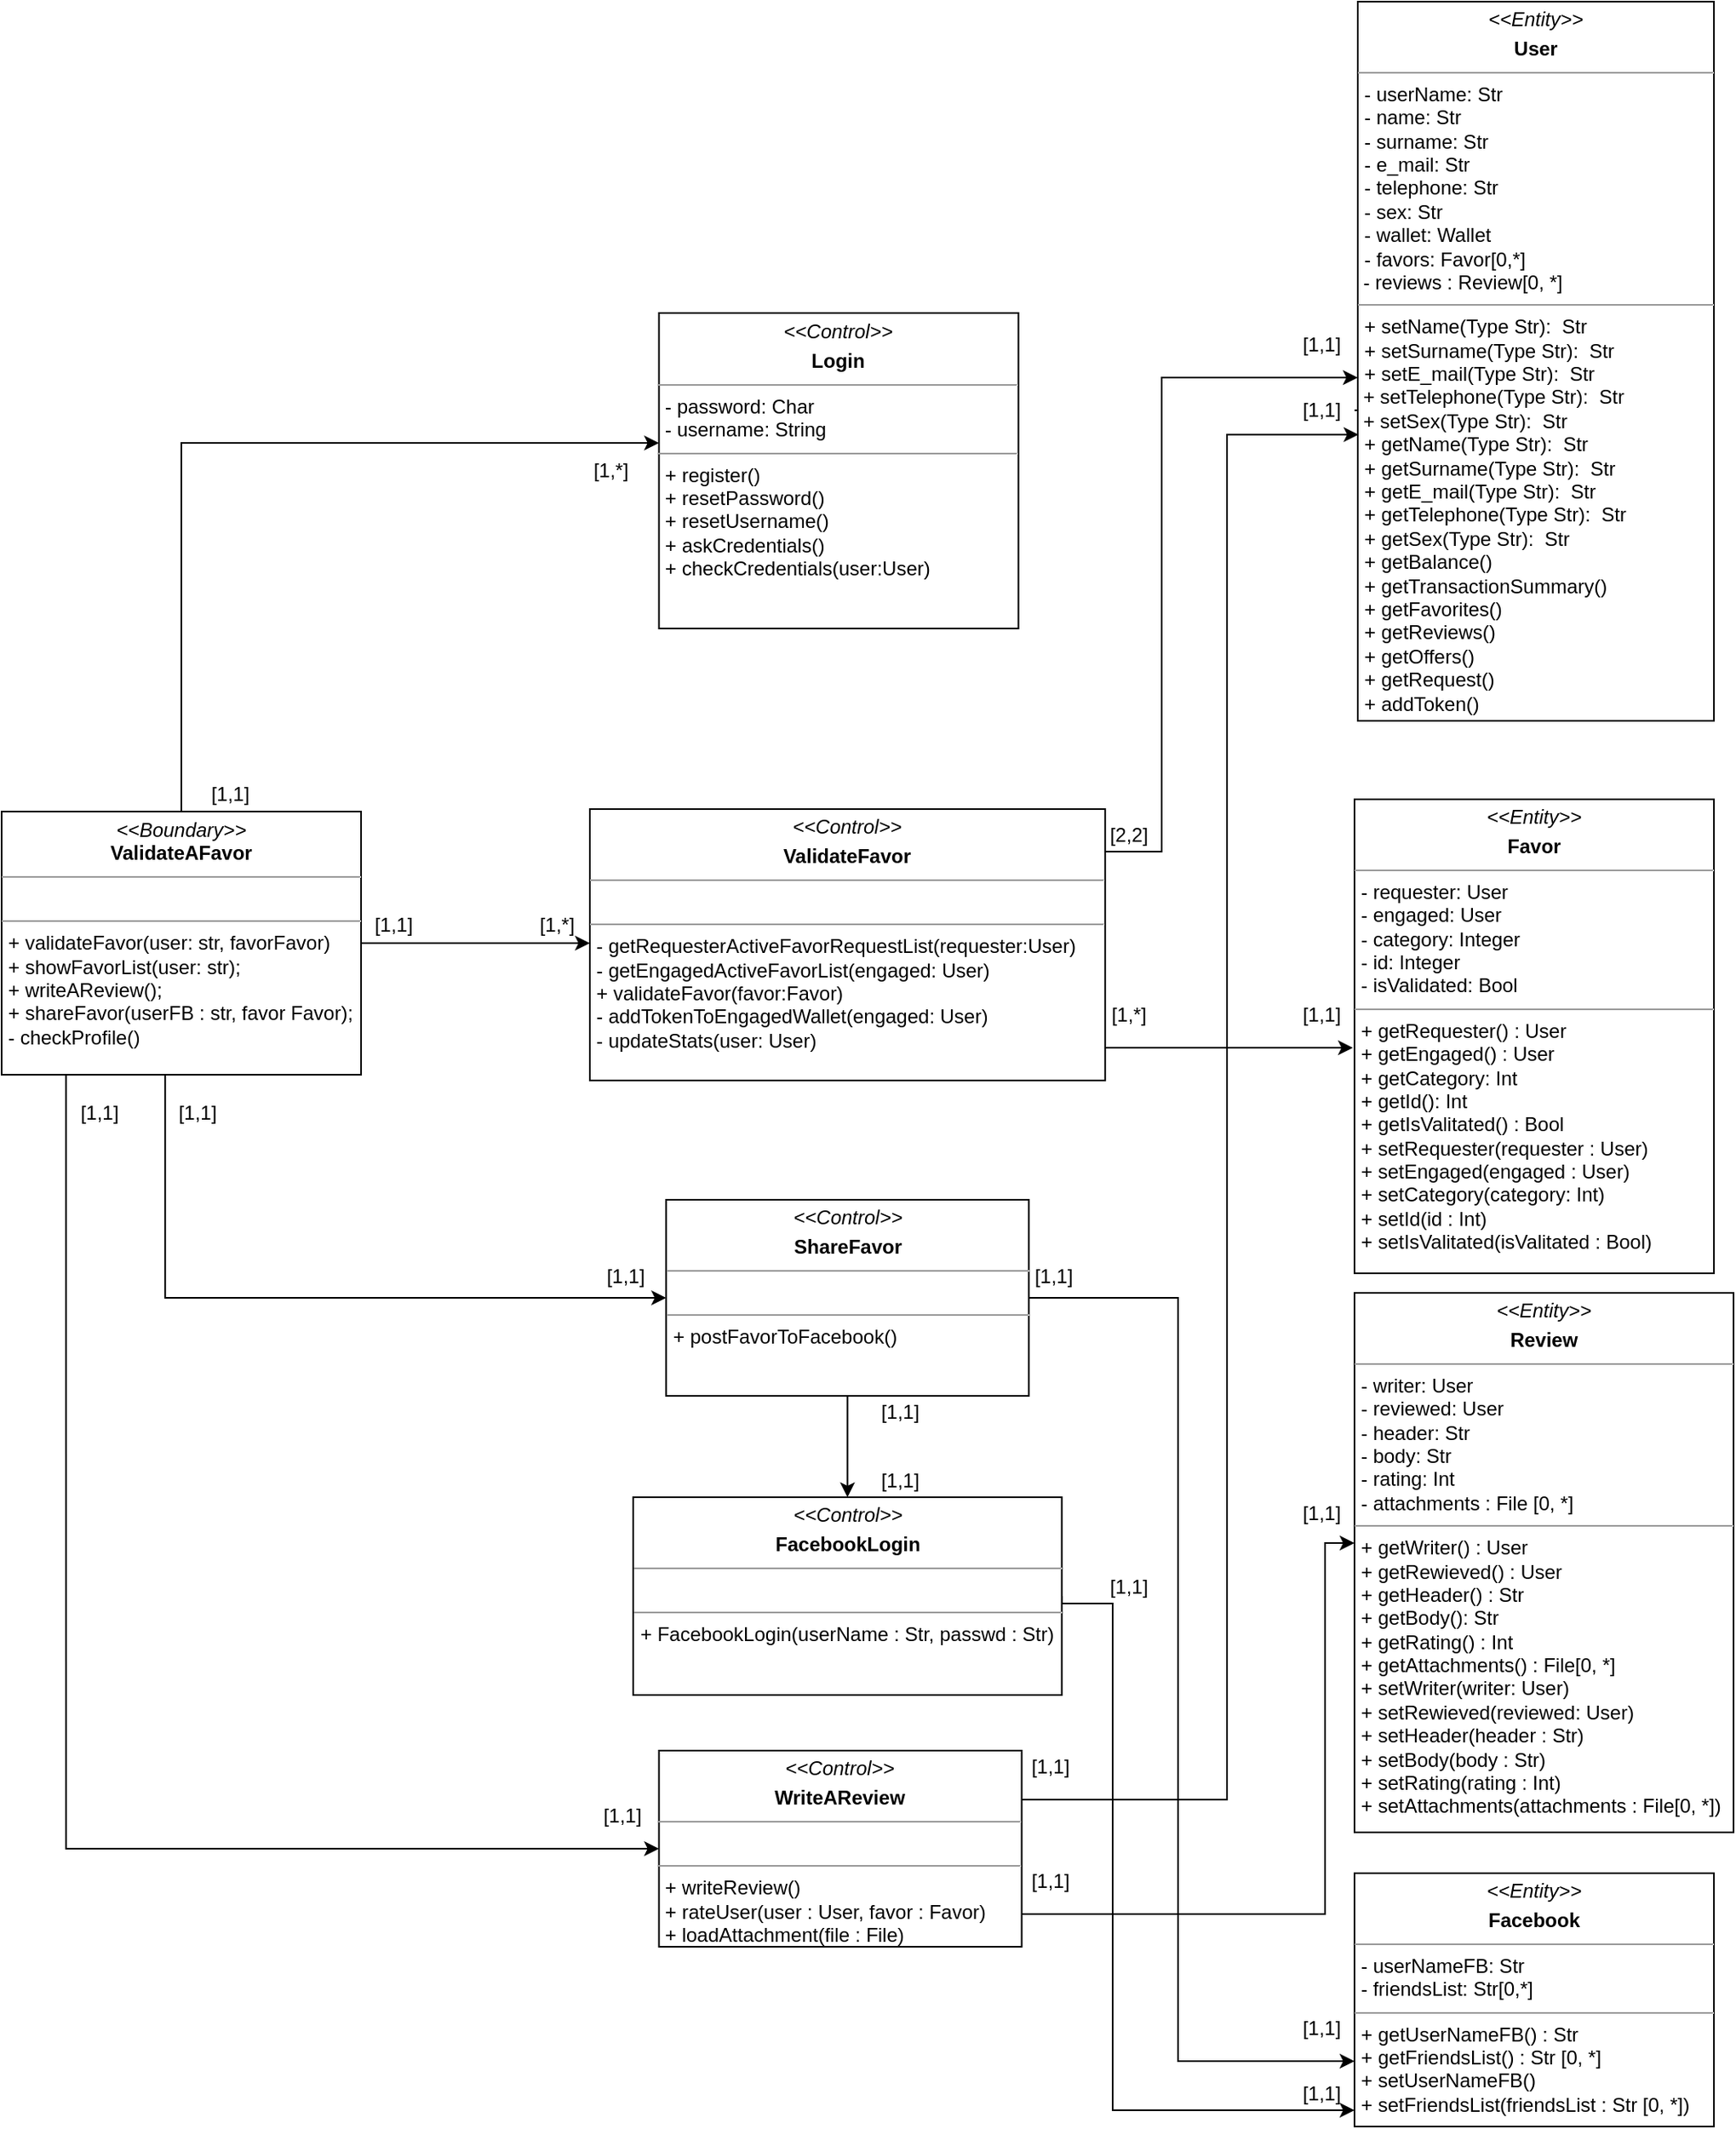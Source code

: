<mxfile version="12.4.2" type="device" pages="1"><diagram id="qOdQ09lyy46QEVxVKBrE" name="Pagina-1"><mxGraphModel dx="3316" dy="815" grid="1" gridSize="10" guides="1" tooltips="1" connect="1" arrows="1" fold="1" page="1" pageScale="1" pageWidth="827" pageHeight="1169" math="0" shadow="0"><root><mxCell id="0"/><mxCell id="1" parent="0"/><mxCell id="3Es-tPfxVcg_JCbN41CE-3" style="edgeStyle=orthogonalEdgeStyle;rounded=0;orthogonalLoop=1;jettySize=auto;html=1;exitX=0.5;exitY=0;exitDx=0;exitDy=0;" edge="1" parent="1" source="OMwgs1A18teNbBIiJGhK-9" target="OMwgs1A18teNbBIiJGhK-12"><mxGeometry relative="1" as="geometry"><Array as="points"><mxPoint x="-1070" y="1390"/></Array></mxGeometry></mxCell><mxCell id="3Es-tPfxVcg_JCbN41CE-9" style="edgeStyle=orthogonalEdgeStyle;rounded=0;orthogonalLoop=1;jettySize=auto;html=1;" edge="1" parent="1" source="OMwgs1A18teNbBIiJGhK-9" target="3Es-tPfxVcg_JCbN41CE-8"><mxGeometry relative="1" as="geometry"><Array as="points"><mxPoint x="-990" y="1707"/><mxPoint x="-990" y="1707"/></Array></mxGeometry></mxCell><mxCell id="OMwgs1A18teNbBIiJGhK-9" value="&lt;p style=&quot;margin: 0px ; margin-top: 4px ; text-align: center&quot;&gt;&lt;i&gt;&amp;lt;&amp;lt;Boundary&amp;gt;&amp;gt;&lt;/i&gt;&lt;br&gt;&lt;b&gt;ValidateAFavor&lt;/b&gt;&lt;/p&gt;&lt;hr size=&quot;1&quot;&gt;&lt;p style=&quot;margin: 0px 0px 0px 4px&quot;&gt;&lt;/p&gt;&lt;font style=&quot;font-size: 11px&quot;&gt;&lt;br&gt;&lt;hr size=&quot;1&quot; style=&quot;font-size: 12px&quot;&gt;&lt;p style=&quot;font-size: 12px ; margin: 0px 0px 0px 4px&quot;&gt;+ validateFavor(user: str, favorFavor)&lt;br&gt;&lt;/p&gt;&lt;p style=&quot;font-size: 12px ; margin: 0px 0px 0px 4px&quot;&gt;+ showFavorList(user: str&lt;span&gt;);&lt;/span&gt;&lt;/p&gt;&lt;p style=&quot;font-size: 12px ; margin: 0px 0px 0px 4px&quot;&gt;&lt;span&gt;+ writeAReview();&lt;/span&gt;&lt;/p&gt;&lt;p style=&quot;font-size: 12px ; margin: 0px 0px 0px 4px&quot;&gt;&lt;span&gt;+ shareFavor(userFB : str, favor Favor);&lt;/span&gt;&lt;/p&gt;&lt;p style=&quot;font-size: 12px ; margin: 0px 0px 0px 4px&quot;&gt;- checkProfile()&lt;/p&gt;&lt;p style=&quot;font-size: 12px ; margin: 0px 0px 0px 4px&quot;&gt;&lt;br&gt;&lt;/p&gt;&lt;/font&gt;" style="verticalAlign=top;align=left;overflow=fill;fontSize=12;fontFamily=Helvetica;html=1;rounded=0;shadow=0;comic=0;labelBackgroundColor=none;strokeWidth=1" parent="1" vertex="1"><mxGeometry x="-1180" y="1615.5" width="220" height="161" as="geometry"/></mxCell><mxCell id="3Es-tPfxVcg_JCbN41CE-23" style="edgeStyle=orthogonalEdgeStyle;rounded=0;orthogonalLoop=1;jettySize=auto;html=1;" edge="1" parent="1" source="OMwgs1A18teNbBIiJGhK-10" target="OMwgs1A18teNbBIiJGhK-11"><mxGeometry relative="1" as="geometry"><Array as="points"><mxPoint x="-662" y="2030"/><mxPoint x="-662" y="2030"/></Array></mxGeometry></mxCell><mxCell id="3Es-tPfxVcg_JCbN41CE-25" style="edgeStyle=orthogonalEdgeStyle;rounded=0;orthogonalLoop=1;jettySize=auto;html=1;" edge="1" parent="1" source="OMwgs1A18teNbBIiJGhK-10" target="OMwgs1A18teNbBIiJGhK-16"><mxGeometry relative="1" as="geometry"><Array as="points"><mxPoint x="-460" y="1913"/><mxPoint x="-460" y="2380"/></Array></mxGeometry></mxCell><mxCell id="OMwgs1A18teNbBIiJGhK-10" value="&lt;p style=&quot;margin: 0px ; margin-top: 4px ; text-align: center&quot;&gt;&lt;font style=&quot;font-size: 12px&quot;&gt;&lt;i&gt;&amp;lt;&amp;lt;Control&amp;gt;&amp;gt;&lt;/i&gt;&lt;br&gt;&lt;/font&gt;&lt;/p&gt;&lt;p style=&quot;margin: 0px ; margin-top: 4px ; text-align: center&quot;&gt;&lt;b&gt;ShareFavor&lt;/b&gt;&lt;/p&gt;&lt;hr size=&quot;1&quot;&gt;&lt;p style=&quot;margin: 0px 0px 0px 4px&quot;&gt;&lt;br&gt;&lt;/p&gt;&lt;hr size=&quot;1&quot;&gt;&lt;p style=&quot;margin: 0px 0px 0px 4px&quot;&gt;&lt;span&gt;+ postFavorToFacebook()&lt;/span&gt;&lt;br&gt;&lt;/p&gt;" style="verticalAlign=top;align=left;overflow=fill;fontSize=12;fontFamily=Helvetica;html=1;rounded=0;shadow=0;comic=0;labelBackgroundColor=none;strokeWidth=1" parent="1" vertex="1"><mxGeometry x="-773.31" y="1853" width="222" height="120" as="geometry"/></mxCell><mxCell id="3Es-tPfxVcg_JCbN41CE-26" style="edgeStyle=orthogonalEdgeStyle;rounded=0;orthogonalLoop=1;jettySize=auto;html=1;exitX=1;exitY=0.5;exitDx=0;exitDy=0;" edge="1" parent="1" source="OMwgs1A18teNbBIiJGhK-11" target="OMwgs1A18teNbBIiJGhK-16"><mxGeometry relative="1" as="geometry"><mxPoint x="-351" y="2340" as="targetPoint"/><Array as="points"><mxPoint x="-500" y="2100"/><mxPoint x="-500" y="2410"/></Array></mxGeometry></mxCell><mxCell id="OMwgs1A18teNbBIiJGhK-11" value="&lt;p style=&quot;margin: 0px ; margin-top: 4px ; text-align: center&quot;&gt;&lt;font style=&quot;font-size: 12px&quot;&gt;&lt;i&gt;&amp;lt;&amp;lt;Control&amp;gt;&amp;gt;&lt;/i&gt;&lt;br&gt;&lt;/font&gt;&lt;/p&gt;&lt;p style=&quot;margin: 0px ; margin-top: 4px ; text-align: center&quot;&gt;&lt;b&gt;FacebookLogin&lt;/b&gt;&lt;/p&gt;&lt;hr size=&quot;1&quot;&gt;&lt;p style=&quot;margin: 0px 0px 0px 4px&quot;&gt;&lt;font style=&quot;font-size: 12px&quot;&gt;&lt;br&gt;&lt;/font&gt;&lt;/p&gt;&lt;hr size=&quot;1&quot;&gt;&lt;p style=&quot;margin: 0px 0px 0px 4px&quot;&gt;+ FacebookLogin(userName : Str, passwd : Str)&lt;br&gt;&lt;/p&gt;" style="verticalAlign=top;align=left;overflow=fill;fontSize=12;fontFamily=Helvetica;html=1;rounded=0;shadow=0;comic=0;labelBackgroundColor=none;strokeWidth=1" parent="1" vertex="1"><mxGeometry x="-793.46" y="2035" width="262.31" height="121" as="geometry"/></mxCell><mxCell id="OMwgs1A18teNbBIiJGhK-12" value="&lt;p style=&quot;margin: 0px ; margin-top: 4px ; text-align: center&quot;&gt;&lt;font style=&quot;font-size: 12px&quot;&gt;&lt;i&gt;&amp;lt;&amp;lt;Control&amp;gt;&amp;gt;&lt;/i&gt;&lt;br&gt;&lt;/font&gt;&lt;/p&gt;&lt;p style=&quot;margin: 0px ; margin-top: 4px ; text-align: center&quot;&gt;&lt;b&gt;Login&lt;/b&gt;&lt;/p&gt;&lt;hr size=&quot;1&quot;&gt;&lt;p style=&quot;margin: 0px 0px 0px 4px&quot;&gt;&lt;font style=&quot;font-size: 12px&quot;&gt;- password: Char&lt;br&gt;&lt;/font&gt;&lt;/p&gt;&lt;p style=&quot;margin: 0px 0px 0px 4px&quot;&gt;&lt;font style=&quot;font-size: 12px&quot;&gt;- username: String&lt;/font&gt;&lt;/p&gt;&lt;hr size=&quot;1&quot;&gt;&lt;p style=&quot;margin: 0px 0px 0px 4px&quot;&gt;+ register()&lt;br&gt;&lt;/p&gt;&lt;p style=&quot;margin: 0px 0px 0px 4px&quot;&gt;+ resetPassword()&lt;br&gt;&lt;/p&gt;&lt;p style=&quot;margin: 0px 0px 0px 4px&quot;&gt;+ resetUsername()&lt;/p&gt;&lt;p style=&quot;margin: 0px 0px 0px 4px&quot;&gt;+ askCredentials()&lt;/p&gt;&lt;p style=&quot;margin: 0px 0px 0px 4px&quot;&gt;+ checkCredentials(user:User)&lt;/p&gt;" style="verticalAlign=top;align=left;overflow=fill;fontSize=12;fontFamily=Helvetica;html=1;rounded=0;shadow=0;comic=0;labelBackgroundColor=none;strokeWidth=1" parent="1" vertex="1"><mxGeometry x="-777.69" y="1310.5" width="220" height="193" as="geometry"/></mxCell><mxCell id="3Es-tPfxVcg_JCbN41CE-47" style="edgeStyle=orthogonalEdgeStyle;rounded=0;orthogonalLoop=1;jettySize=auto;html=1;entryX=0.005;entryY=0.607;entryDx=0;entryDy=0;entryPerimeter=0;" edge="1" parent="1" source="3Es-tPfxVcg_JCbN41CE-49" target="OMwgs1A18teNbBIiJGhK-15"><mxGeometry relative="1" as="geometry"/></mxCell><mxCell id="3Es-tPfxVcg_JCbN41CE-52" style="edgeStyle=orthogonalEdgeStyle;rounded=0;orthogonalLoop=1;jettySize=auto;html=1;" edge="1" parent="1" source="OMwgs1A18teNbBIiJGhK-14" target="3Es-tPfxVcg_JCbN41CE-51"><mxGeometry relative="1" as="geometry"><Array as="points"><mxPoint x="-370" y="2290"/><mxPoint x="-370" y="2063"/></Array></mxGeometry></mxCell><mxCell id="OMwgs1A18teNbBIiJGhK-14" value="&lt;p style=&quot;margin: 0px ; margin-top: 4px ; text-align: center&quot;&gt;&lt;font style=&quot;font-size: 12px&quot;&gt;&lt;i&gt;&amp;lt;&amp;lt;Control&amp;gt;&amp;gt;&lt;/i&gt;&lt;br&gt;&lt;/font&gt;&lt;/p&gt;&lt;p style=&quot;margin: 0px ; margin-top: 4px ; text-align: center&quot;&gt;&lt;b&gt;WriteAReview&lt;/b&gt;&lt;/p&gt;&lt;hr size=&quot;1&quot;&gt;&lt;p style=&quot;margin: 0px 0px 0px 4px&quot;&gt;&lt;br&gt;&lt;/p&gt;&lt;hr size=&quot;1&quot;&gt;&lt;p style=&quot;margin: 0px 0px 0px 4px&quot;&gt;+ writeReview()&lt;/p&gt;&lt;p style=&quot;margin: 0px 0px 0px 4px&quot;&gt;+ rateUser(user : User, favor : Favor)&lt;/p&gt;&lt;p style=&quot;margin: 0px 0px 0px 4px&quot;&gt;+ loadAttachment(file : File)&lt;/p&gt;" style="verticalAlign=top;align=left;overflow=fill;fontSize=12;fontFamily=Helvetica;html=1;rounded=0;shadow=0;comic=0;labelBackgroundColor=none;strokeWidth=1" parent="1" vertex="1"><mxGeometry x="-777.69" y="2190" width="222" height="120" as="geometry"/></mxCell><mxCell id="OMwgs1A18teNbBIiJGhK-15" value="&lt;p style=&quot;margin: 0px ; margin-top: 4px ; text-align: center&quot;&gt;&lt;i&gt;&amp;lt;&amp;lt;Entity&amp;gt;&amp;gt;&lt;/i&gt;&lt;br&gt;&lt;/p&gt;&lt;p style=&quot;margin: 0px ; margin-top: 4px ; text-align: center&quot;&gt;&lt;b&gt;User&lt;/b&gt;&lt;/p&gt;&lt;hr size=&quot;1&quot;&gt;&lt;p style=&quot;margin: 0px 0px 0px 4px&quot;&gt;&lt;font style=&quot;font-size: 12px&quot;&gt;- userName: Str&lt;/font&gt;&lt;/p&gt;&lt;p style=&quot;margin: 0px 0px 0px 4px&quot;&gt;&lt;font style=&quot;font-size: 12px&quot;&gt;- name: Str&lt;br&gt;&lt;/font&gt;&lt;/p&gt;&lt;p style=&quot;margin: 0px 0px 0px 4px&quot;&gt;&lt;font style=&quot;font-size: 12px&quot;&gt;- surname: Str&lt;br&gt;&lt;/font&gt;&lt;/p&gt;&lt;p style=&quot;margin: 0px 0px 0px 4px&quot;&gt;&lt;font style=&quot;font-size: 12px&quot;&gt;- e_mail: Str&lt;br&gt;&lt;/font&gt;&lt;/p&gt;&lt;p style=&quot;margin: 0px 0px 0px 4px&quot;&gt;&lt;font style=&quot;font-size: 12px&quot;&gt;- telephone: Str&amp;nbsp;&lt;br&gt;&lt;/font&gt;&lt;/p&gt;&lt;p style=&quot;margin: 0px 0px 0px 4px&quot;&gt;&lt;font style=&quot;font-size: 12px&quot;&gt;- sex: Str&lt;/font&gt;&lt;/p&gt;&lt;p style=&quot;margin: 0px 0px 0px 4px&quot;&gt;&lt;font style=&quot;font-size: 12px&quot;&gt;- wallet: Wallet&amp;nbsp;&lt;br&gt;&lt;/font&gt;&lt;/p&gt;&lt;p style=&quot;margin: 0px 0px 0px 4px&quot;&gt;&lt;font style=&quot;font-size: 12px&quot;&gt;- favors: Favor[0,*]&lt;/font&gt;&lt;/p&gt;&amp;nbsp;- reviews : Review[0, *]&lt;br&gt;&lt;hr size=&quot;1&quot;&gt;&lt;p style=&quot;margin: 0px 0px 0px 4px&quot;&gt;+ setName(Type Str):&amp;nbsp; Str&lt;/p&gt;&lt;p style=&quot;margin: 0px 0px 0px 4px&quot;&gt;+ setSurname(Type Str):&amp;nbsp; Str&lt;br&gt;+ setE_mail(Type Str):&amp;nbsp; Str&lt;br&gt;&lt;/p&gt;&amp;nbsp;+ setTelephone(Type Str):&amp;nbsp; Str&amp;nbsp;&lt;br&gt;&amp;nbsp;+ setSex(Type Str):&amp;nbsp; Str&lt;br&gt;&lt;p style=&quot;margin: 0px 0px 0px 4px&quot;&gt;+ getName(Type Str):&amp;nbsp; Str&lt;/p&gt;&lt;p style=&quot;margin: 0px 0px 0px 4px&quot;&gt;+ getSurname(Type Str):&amp;nbsp; Str&lt;br&gt;+ getE_mail(Type Str):&amp;nbsp; Str&lt;br&gt;&lt;/p&gt;&lt;p style=&quot;margin: 0px 0px 0px 4px&quot;&gt;+ getTelephone(Type Str):&amp;nbsp; Str&amp;nbsp;&lt;br&gt;+ getSex(Type Str):&amp;nbsp; Str&lt;br&gt;&lt;/p&gt;&lt;p style=&quot;margin: 0px 0px 0px 4px&quot;&gt;+ getBalance()&lt;/p&gt;&lt;p style=&quot;margin: 0px 0px 0px 4px&quot;&gt;+ getTransactionSummary()&lt;/p&gt;&lt;p style=&quot;margin: 0px 0px 0px 4px&quot;&gt;+ getFavorites()&lt;/p&gt;&lt;p style=&quot;margin: 0px 0px 0px 4px&quot;&gt;+ getReviews()&lt;/p&gt;&lt;p style=&quot;margin: 0px 0px 0px 4px&quot;&gt;+ getOffers()&lt;/p&gt;&lt;p style=&quot;margin: 0px 0px 0px 4px&quot;&gt;+ getRequest()&lt;/p&gt;&lt;p style=&quot;margin: 0px 0px 0px 4px&quot;&gt;+ addToken()&lt;/p&gt;&lt;p style=&quot;margin: 0px 0px 0px 4px&quot;&gt;&lt;br&gt;&lt;/p&gt;" style="verticalAlign=top;align=left;overflow=fill;fontSize=12;fontFamily=Helvetica;html=1;rounded=0;shadow=0;comic=0;labelBackgroundColor=none;strokeWidth=1" parent="1" vertex="1"><mxGeometry x="-350" y="1120" width="218" height="440" as="geometry"/></mxCell><mxCell id="OMwgs1A18teNbBIiJGhK-16" value="&lt;p style=&quot;margin: 4px 0px 0px ; text-align: center&quot;&gt;&lt;i&gt;&amp;lt;&amp;lt;Entity&amp;gt;&amp;gt;&lt;/i&gt;&lt;/p&gt;&lt;p style=&quot;margin: 0px ; margin-top: 4px ; text-align: center&quot;&gt;&lt;b&gt;Facebook&lt;/b&gt;&lt;/p&gt;&lt;hr size=&quot;1&quot;&gt;&lt;p style=&quot;margin: 0px 0px 0px 4px&quot;&gt;&lt;font style=&quot;font-size: 12px&quot;&gt;- userNameFB: Str&lt;br&gt;&lt;/font&gt;&lt;/p&gt;&lt;p style=&quot;margin: 0px 0px 0px 4px&quot;&gt;&lt;font style=&quot;font-size: 12px&quot;&gt;- friendsList: Str[0,*]&lt;/font&gt;&lt;/p&gt;&lt;hr size=&quot;1&quot;&gt;&lt;p style=&quot;margin: 0px 0px 0px 4px&quot;&gt;+ getUserNameFB() : Str&lt;/p&gt;&lt;p style=&quot;margin: 0px 0px 0px 4px&quot;&gt;+ getFriendsList() : Str [0, *]&lt;/p&gt;&lt;p style=&quot;margin: 0px 0px 0px 4px&quot;&gt;+ setUserNameFB()&lt;/p&gt;&lt;p style=&quot;margin: 0px 0px 0px 4px&quot;&gt;+ setFriendsList(friendsList : Str [0, *])&lt;/p&gt;" style="verticalAlign=top;align=left;overflow=fill;fontSize=12;fontFamily=Helvetica;html=1;rounded=0;shadow=0;comic=0;labelBackgroundColor=none;strokeWidth=1" parent="1" vertex="1"><mxGeometry x="-352" y="2265" width="220" height="155" as="geometry"/></mxCell><mxCell id="3Es-tPfxVcg_JCbN41CE-4" value="[1,1]" style="text;html=1;strokeColor=none;fillColor=none;align=center;verticalAlign=middle;whiteSpace=wrap;rounded=0;" vertex="1" parent="1"><mxGeometry x="-1060" y="1594.5" width="40" height="20" as="geometry"/></mxCell><mxCell id="3Es-tPfxVcg_JCbN41CE-5" value="[1,*]" style="text;html=1;strokeColor=none;fillColor=none;align=center;verticalAlign=middle;whiteSpace=wrap;rounded=0;" vertex="1" parent="1"><mxGeometry x="-827.33" y="1397" width="40" height="20" as="geometry"/></mxCell><mxCell id="3Es-tPfxVcg_JCbN41CE-13" style="edgeStyle=orthogonalEdgeStyle;rounded=0;orthogonalLoop=1;jettySize=auto;html=1;" edge="1" parent="1" source="3Es-tPfxVcg_JCbN41CE-8" target="OMwgs1A18teNbBIiJGhK-15"><mxGeometry relative="1" as="geometry"><Array as="points"><mxPoint x="-470" y="1640"/><mxPoint x="-470" y="1350"/></Array></mxGeometry></mxCell><mxCell id="3Es-tPfxVcg_JCbN41CE-20" style="edgeStyle=orthogonalEdgeStyle;rounded=0;orthogonalLoop=1;jettySize=auto;html=1;entryX=0;entryY=0.5;entryDx=0;entryDy=0;exitX=0.455;exitY=0.997;exitDx=0;exitDy=0;exitPerimeter=0;" edge="1" parent="1" source="OMwgs1A18teNbBIiJGhK-9" target="OMwgs1A18teNbBIiJGhK-10"><mxGeometry relative="1" as="geometry"/></mxCell><mxCell id="3Es-tPfxVcg_JCbN41CE-36" style="edgeStyle=orthogonalEdgeStyle;rounded=0;orthogonalLoop=1;jettySize=auto;html=1;entryX=0;entryY=0.5;entryDx=0;entryDy=0;exitX=0.179;exitY=0.997;exitDx=0;exitDy=0;exitPerimeter=0;" edge="1" parent="1" source="OMwgs1A18teNbBIiJGhK-9" target="OMwgs1A18teNbBIiJGhK-14"><mxGeometry relative="1" as="geometry"><mxPoint x="-910" y="1880" as="sourcePoint"/><Array as="points"><mxPoint x="-1141" y="2250"/></Array></mxGeometry></mxCell><mxCell id="3Es-tPfxVcg_JCbN41CE-8" value="&lt;p style=&quot;margin: 0px ; margin-top: 4px ; text-align: center&quot;&gt;&lt;font style=&quot;font-size: 12px&quot;&gt;&lt;i&gt;&amp;lt;&amp;lt;Control&amp;gt;&amp;gt;&lt;/i&gt;&lt;br&gt;&lt;/font&gt;&lt;/p&gt;&lt;p style=&quot;margin: 0px ; margin-top: 4px ; text-align: center&quot;&gt;&lt;b&gt;ValidateFavor&lt;/b&gt;&lt;/p&gt;&lt;hr size=&quot;1&quot;&gt;&lt;p style=&quot;margin: 0px 0px 0px 4px&quot;&gt;&lt;br&gt;&lt;/p&gt;&lt;hr size=&quot;1&quot;&gt;&lt;p style=&quot;margin: 0px 0px 0px 4px&quot;&gt;&lt;span&gt;- getRequesterActiveFavorRequestList(requester:User)&lt;/span&gt;&lt;br&gt;&lt;/p&gt;&lt;p style=&quot;margin: 0px 0px 0px 4px&quot;&gt;- getEngagedActiveFavorList(engaged: User)&lt;/p&gt;&lt;p style=&quot;margin: 0px 0px 0px 4px&quot;&gt;+ validateFavor(favor:Favor)&lt;/p&gt;&lt;p style=&quot;margin: 0px 0px 0px 4px&quot;&gt;&lt;span&gt;- addTokenToEngagedWallet(engaged: User)&lt;/span&gt;&lt;br&gt;&lt;/p&gt;&lt;p style=&quot;margin: 0px 0px 0px 4px&quot;&gt;&lt;span&gt;- updateStats(user: User)&lt;/span&gt;&lt;/p&gt;&lt;p style=&quot;margin: 0px 0px 0px 4px&quot;&gt;&lt;br&gt;&lt;/p&gt;&lt;p style=&quot;margin: 0px 0px 0px 4px&quot;&gt;&lt;br&gt;&lt;/p&gt;" style="verticalAlign=top;align=left;overflow=fill;fontSize=12;fontFamily=Helvetica;html=1;rounded=0;shadow=0;comic=0;labelBackgroundColor=none;strokeWidth=1" vertex="1" parent="1"><mxGeometry x="-820" y="1614" width="315.38" height="166" as="geometry"/></mxCell><mxCell id="3Es-tPfxVcg_JCbN41CE-10" value="&lt;p style=&quot;margin: 4px 0px 0px ; text-align: center&quot;&gt;&lt;i&gt;&amp;lt;&amp;lt;Entity&amp;gt;&amp;gt;&lt;/i&gt;&lt;/p&gt;&lt;p style=&quot;margin: 0px ; margin-top: 4px ; text-align: center&quot;&gt;&lt;b&gt;Favor&lt;/b&gt;&lt;/p&gt;&lt;hr size=&quot;1&quot;&gt;&lt;p style=&quot;margin: 0px 0px 0px 4px&quot;&gt;&lt;font style=&quot;font-size: 12px&quot;&gt;-&lt;span&gt;&amp;nbsp;requester: User&lt;/span&gt;&lt;br&gt;&lt;/font&gt;&lt;/p&gt;&lt;p style=&quot;margin: 0px 0px 0px 4px&quot;&gt;- engaged: User&lt;/p&gt;&lt;p style=&quot;margin: 0px 0px 0px 4px&quot;&gt;- category: Integer&lt;/p&gt;&lt;p style=&quot;margin: 0px 0px 0px 4px&quot;&gt;- id: Integer&lt;/p&gt;&lt;p style=&quot;margin: 0px 0px 0px 4px&quot;&gt;- isValidated: Bool&lt;/p&gt;&lt;hr size=&quot;1&quot;&gt;&lt;p style=&quot;margin: 0px 0px 0px 4px&quot;&gt;+ getRequester() : User&lt;/p&gt;&lt;p style=&quot;margin: 0px 0px 0px 4px&quot;&gt;+ getEngaged() : User&lt;/p&gt;&lt;p style=&quot;margin: 0px 0px 0px 4px&quot;&gt;+ getCategory: Int&lt;/p&gt;&lt;p style=&quot;margin: 0px 0px 0px 4px&quot;&gt;+ getId(): Int&lt;/p&gt;&lt;p style=&quot;margin: 0px 0px 0px 4px&quot;&gt;+ getIsValitated() : Bool&lt;/p&gt;&lt;p style=&quot;margin: 0px 0px 0px 4px&quot;&gt;+ setRequester(requester : User)&lt;/p&gt;&lt;p style=&quot;margin: 0px 0px 0px 4px&quot;&gt;+ setEngaged(engaged : User)&lt;/p&gt;&lt;p style=&quot;margin: 0px 0px 0px 4px&quot;&gt;+ setCategory(category: Int)&lt;/p&gt;&lt;p style=&quot;margin: 0px 0px 0px 4px&quot;&gt;+ setId(id : Int)&lt;/p&gt;&lt;p style=&quot;margin: 0px 0px 0px 4px&quot;&gt;+ setIsValitated(isValitated : Bool)&lt;/p&gt;" style="verticalAlign=top;align=left;overflow=fill;fontSize=12;fontFamily=Helvetica;html=1;rounded=0;shadow=0;comic=0;labelBackgroundColor=none;strokeWidth=1" vertex="1" parent="1"><mxGeometry x="-352" y="1608" width="220" height="290" as="geometry"/></mxCell><mxCell id="3Es-tPfxVcg_JCbN41CE-11" value="[1,1]" style="text;html=1;strokeColor=none;fillColor=none;align=center;verticalAlign=middle;whiteSpace=wrap;rounded=0;" vertex="1" parent="1"><mxGeometry x="-960" y="1674.5" width="40" height="20" as="geometry"/></mxCell><mxCell id="3Es-tPfxVcg_JCbN41CE-12" value="[1,*]" style="text;html=1;strokeColor=none;fillColor=none;align=center;verticalAlign=middle;whiteSpace=wrap;rounded=0;" vertex="1" parent="1"><mxGeometry x="-860" y="1674.5" width="40" height="20" as="geometry"/></mxCell><mxCell id="3Es-tPfxVcg_JCbN41CE-17" style="edgeStyle=orthogonalEdgeStyle;rounded=0;orthogonalLoop=1;jettySize=auto;html=1;" edge="1" parent="1" source="3Es-tPfxVcg_JCbN41CE-8"><mxGeometry relative="1" as="geometry"><mxPoint x="-353" y="1760" as="targetPoint"/><Array as="points"><mxPoint x="-353" y="1760"/></Array></mxGeometry></mxCell><mxCell id="3Es-tPfxVcg_JCbN41CE-14" value="[2,2]" style="text;html=1;strokeColor=none;fillColor=none;align=center;verticalAlign=middle;whiteSpace=wrap;rounded=0;" vertex="1" parent="1"><mxGeometry x="-510" y="1620" width="40" height="20" as="geometry"/></mxCell><mxCell id="3Es-tPfxVcg_JCbN41CE-16" value="[1,1]" style="text;html=1;strokeColor=none;fillColor=none;align=center;verticalAlign=middle;whiteSpace=wrap;rounded=0;" vertex="1" parent="1"><mxGeometry x="-392" y="1320" width="40" height="20" as="geometry"/></mxCell><mxCell id="3Es-tPfxVcg_JCbN41CE-18" value="[1,1]" style="text;html=1;strokeColor=none;fillColor=none;align=center;verticalAlign=middle;whiteSpace=wrap;rounded=0;" vertex="1" parent="1"><mxGeometry x="-392" y="1730" width="40" height="20" as="geometry"/></mxCell><mxCell id="3Es-tPfxVcg_JCbN41CE-19" value="[1,*]" style="text;html=1;strokeColor=none;fillColor=none;align=center;verticalAlign=middle;whiteSpace=wrap;rounded=0;" vertex="1" parent="1"><mxGeometry x="-510" y="1730" width="40" height="20" as="geometry"/></mxCell><mxCell id="3Es-tPfxVcg_JCbN41CE-21" value="[1,1]" style="text;html=1;strokeColor=none;fillColor=none;align=center;verticalAlign=middle;whiteSpace=wrap;rounded=0;" vertex="1" parent="1"><mxGeometry x="-1080" y="1790" width="40" height="20" as="geometry"/></mxCell><mxCell id="3Es-tPfxVcg_JCbN41CE-22" value="[1,1]" style="text;html=1;strokeColor=none;fillColor=none;align=center;verticalAlign=middle;whiteSpace=wrap;rounded=0;" vertex="1" parent="1"><mxGeometry x="-817.69" y="1890" width="40" height="20" as="geometry"/></mxCell><mxCell id="3Es-tPfxVcg_JCbN41CE-27" value="[1,1]" style="text;html=1;strokeColor=none;fillColor=none;align=center;verticalAlign=middle;whiteSpace=wrap;rounded=0;" vertex="1" parent="1"><mxGeometry x="-650" y="1973" width="40" height="20" as="geometry"/></mxCell><mxCell id="3Es-tPfxVcg_JCbN41CE-28" value="[1,1]" style="text;html=1;strokeColor=none;fillColor=none;align=center;verticalAlign=middle;whiteSpace=wrap;rounded=0;" vertex="1" parent="1"><mxGeometry x="-650" y="2015" width="40" height="20" as="geometry"/></mxCell><mxCell id="3Es-tPfxVcg_JCbN41CE-31" value="[1,1]" style="text;html=1;strokeColor=none;fillColor=none;align=center;verticalAlign=middle;whiteSpace=wrap;rounded=0;" vertex="1" parent="1"><mxGeometry x="-510.0" y="2080" width="40" height="20" as="geometry"/></mxCell><mxCell id="3Es-tPfxVcg_JCbN41CE-32" value="[1,1]" style="text;html=1;strokeColor=none;fillColor=none;align=center;verticalAlign=middle;whiteSpace=wrap;rounded=0;" vertex="1" parent="1"><mxGeometry x="-392" y="2350" width="40" height="20" as="geometry"/></mxCell><mxCell id="3Es-tPfxVcg_JCbN41CE-34" value="[1,1]" style="text;html=1;strokeColor=none;fillColor=none;align=center;verticalAlign=middle;whiteSpace=wrap;rounded=0;" vertex="1" parent="1"><mxGeometry x="-555.69" y="1890" width="40" height="20" as="geometry"/></mxCell><mxCell id="3Es-tPfxVcg_JCbN41CE-35" value="[1,1]" style="text;html=1;strokeColor=none;fillColor=none;align=center;verticalAlign=middle;whiteSpace=wrap;rounded=0;" vertex="1" parent="1"><mxGeometry x="-392" y="2390" width="40" height="20" as="geometry"/></mxCell><mxCell id="3Es-tPfxVcg_JCbN41CE-37" value="[1,1]" style="text;html=1;strokeColor=none;fillColor=none;align=center;verticalAlign=middle;whiteSpace=wrap;rounded=0;" vertex="1" parent="1"><mxGeometry x="-1140" y="1790" width="40" height="20" as="geometry"/></mxCell><mxCell id="3Es-tPfxVcg_JCbN41CE-38" value="[1,1]" style="text;html=1;strokeColor=none;fillColor=none;align=center;verticalAlign=middle;whiteSpace=wrap;rounded=0;" vertex="1" parent="1"><mxGeometry x="-820" y="2220" width="40" height="20" as="geometry"/></mxCell><mxCell id="3Es-tPfxVcg_JCbN41CE-48" value="[1,1]" style="text;html=1;strokeColor=none;fillColor=none;align=center;verticalAlign=middle;whiteSpace=wrap;rounded=0;" vertex="1" parent="1"><mxGeometry x="-557.69" y="2190" width="40" height="20" as="geometry"/></mxCell><mxCell id="3Es-tPfxVcg_JCbN41CE-49" value="[1,1]" style="text;html=1;strokeColor=none;fillColor=none;align=center;verticalAlign=middle;whiteSpace=wrap;rounded=0;" vertex="1" parent="1"><mxGeometry x="-392.0" y="1360" width="40" height="20" as="geometry"/></mxCell><mxCell id="3Es-tPfxVcg_JCbN41CE-50" style="edgeStyle=orthogonalEdgeStyle;rounded=0;orthogonalLoop=1;jettySize=auto;html=1;entryX=0.002;entryY=0.602;entryDx=0;entryDy=0;entryPerimeter=0;" edge="1" parent="1" source="OMwgs1A18teNbBIiJGhK-14" target="OMwgs1A18teNbBIiJGhK-15"><mxGeometry relative="1" as="geometry"><mxPoint x="-555.69" y="2250" as="sourcePoint"/><mxPoint x="-349" y="1387" as="targetPoint"/><Array as="points"><mxPoint x="-430" y="2220"/><mxPoint x="-430" y="1385"/></Array></mxGeometry></mxCell><mxCell id="3Es-tPfxVcg_JCbN41CE-51" value="&lt;p style=&quot;margin: 4px 0px 0px ; text-align: center&quot;&gt;&lt;i&gt;&amp;lt;&amp;lt;Entity&amp;gt;&amp;gt;&lt;/i&gt;&lt;/p&gt;&lt;p style=&quot;margin: 0px ; margin-top: 4px ; text-align: center&quot;&gt;&lt;b&gt;Review&lt;/b&gt;&lt;/p&gt;&lt;hr size=&quot;1&quot;&gt;&lt;p style=&quot;margin: 0px 0px 0px 4px&quot;&gt;- writer: User&lt;/p&gt;&lt;p style=&quot;margin: 0px 0px 0px 4px&quot;&gt;- reviewed: User&lt;/p&gt;&lt;p style=&quot;margin: 0px 0px 0px 4px&quot;&gt;- header: Str&lt;/p&gt;&lt;p style=&quot;margin: 0px 0px 0px 4px&quot;&gt;- body: Str&lt;/p&gt;&lt;p style=&quot;margin: 0px 0px 0px 4px&quot;&gt;- rating: Int&lt;/p&gt;&lt;p style=&quot;margin: 0px 0px 0px 4px&quot;&gt;- attachments : File [0, *]&lt;/p&gt;&lt;hr size=&quot;1&quot;&gt;&lt;p style=&quot;margin: 0px 0px 0px 4px&quot;&gt;+ getWriter() : User&lt;/p&gt;&lt;p style=&quot;margin: 0px 0px 0px 4px&quot;&gt;+ getRewieved() : User&lt;/p&gt;&lt;p style=&quot;margin: 0px 0px 0px 4px&quot;&gt;+ getHeader() : Str&lt;/p&gt;&lt;p style=&quot;margin: 0px 0px 0px 4px&quot;&gt;+ getBody(): Str&lt;/p&gt;&lt;p style=&quot;margin: 0px 0px 0px 4px&quot;&gt;+ getRating() : Int&lt;/p&gt;&lt;p style=&quot;margin: 0px 0px 0px 4px&quot;&gt;+ getAttachments() : File[0, *]&lt;br&gt;&lt;/p&gt;&lt;p style=&quot;margin: 0px 0px 0px 4px&quot;&gt;+ setWriter(writer: User)&lt;/p&gt;&lt;p style=&quot;margin: 0px 0px 0px 4px&quot;&gt;+ setRewieved(reviewed: User)&lt;/p&gt;&lt;p style=&quot;margin: 0px 0px 0px 4px&quot;&gt;+ setHeader(header : Str)&lt;/p&gt;&lt;p style=&quot;margin: 0px 0px 0px 4px&quot;&gt;+ setBody(body : Str)&lt;/p&gt;&lt;p style=&quot;margin: 0px 0px 0px 4px&quot;&gt;+ setRating(rating : Int)&lt;/p&gt;&lt;p style=&quot;margin: 0px 0px 0px 4px&quot;&gt;+ setAttachments(attachments : File[0, *])&lt;/p&gt;" style="verticalAlign=top;align=left;overflow=fill;fontSize=12;fontFamily=Helvetica;html=1;rounded=0;shadow=0;comic=0;labelBackgroundColor=none;strokeWidth=1" vertex="1" parent="1"><mxGeometry x="-352" y="1910" width="232" height="330" as="geometry"/></mxCell><mxCell id="3Es-tPfxVcg_JCbN41CE-54" value="[1,1]" style="text;html=1;strokeColor=none;fillColor=none;align=center;verticalAlign=middle;whiteSpace=wrap;rounded=0;" vertex="1" parent="1"><mxGeometry x="-557.69" y="2260" width="40" height="20" as="geometry"/></mxCell><mxCell id="3Es-tPfxVcg_JCbN41CE-55" value="[1,1]" style="text;html=1;strokeColor=none;fillColor=none;align=center;verticalAlign=middle;whiteSpace=wrap;rounded=0;" vertex="1" parent="1"><mxGeometry x="-392" y="2035" width="40" height="20" as="geometry"/></mxCell></root></mxGraphModel></diagram></mxfile>